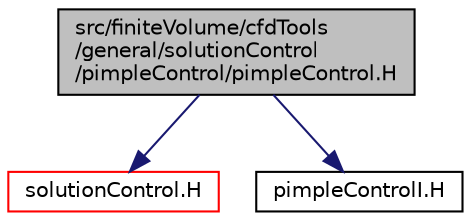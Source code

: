 digraph "src/finiteVolume/cfdTools/general/solutionControl/pimpleControl/pimpleControl.H"
{
  bgcolor="transparent";
  edge [fontname="Helvetica",fontsize="10",labelfontname="Helvetica",labelfontsize="10"];
  node [fontname="Helvetica",fontsize="10",shape=record];
  Node1 [label="src/finiteVolume/cfdTools\l/general/solutionControl\l/pimpleControl/pimpleControl.H",height=0.2,width=0.4,color="black", fillcolor="grey75", style="filled", fontcolor="black"];
  Node1 -> Node2 [color="midnightblue",fontsize="10",style="solid",fontname="Helvetica"];
  Node2 [label="solutionControl.H",height=0.2,width=0.4,color="red",URL="$a05130.html"];
  Node1 -> Node3 [color="midnightblue",fontsize="10",style="solid",fontname="Helvetica"];
  Node3 [label="pimpleControlI.H",height=0.2,width=0.4,color="black",URL="$a05123.html"];
}
